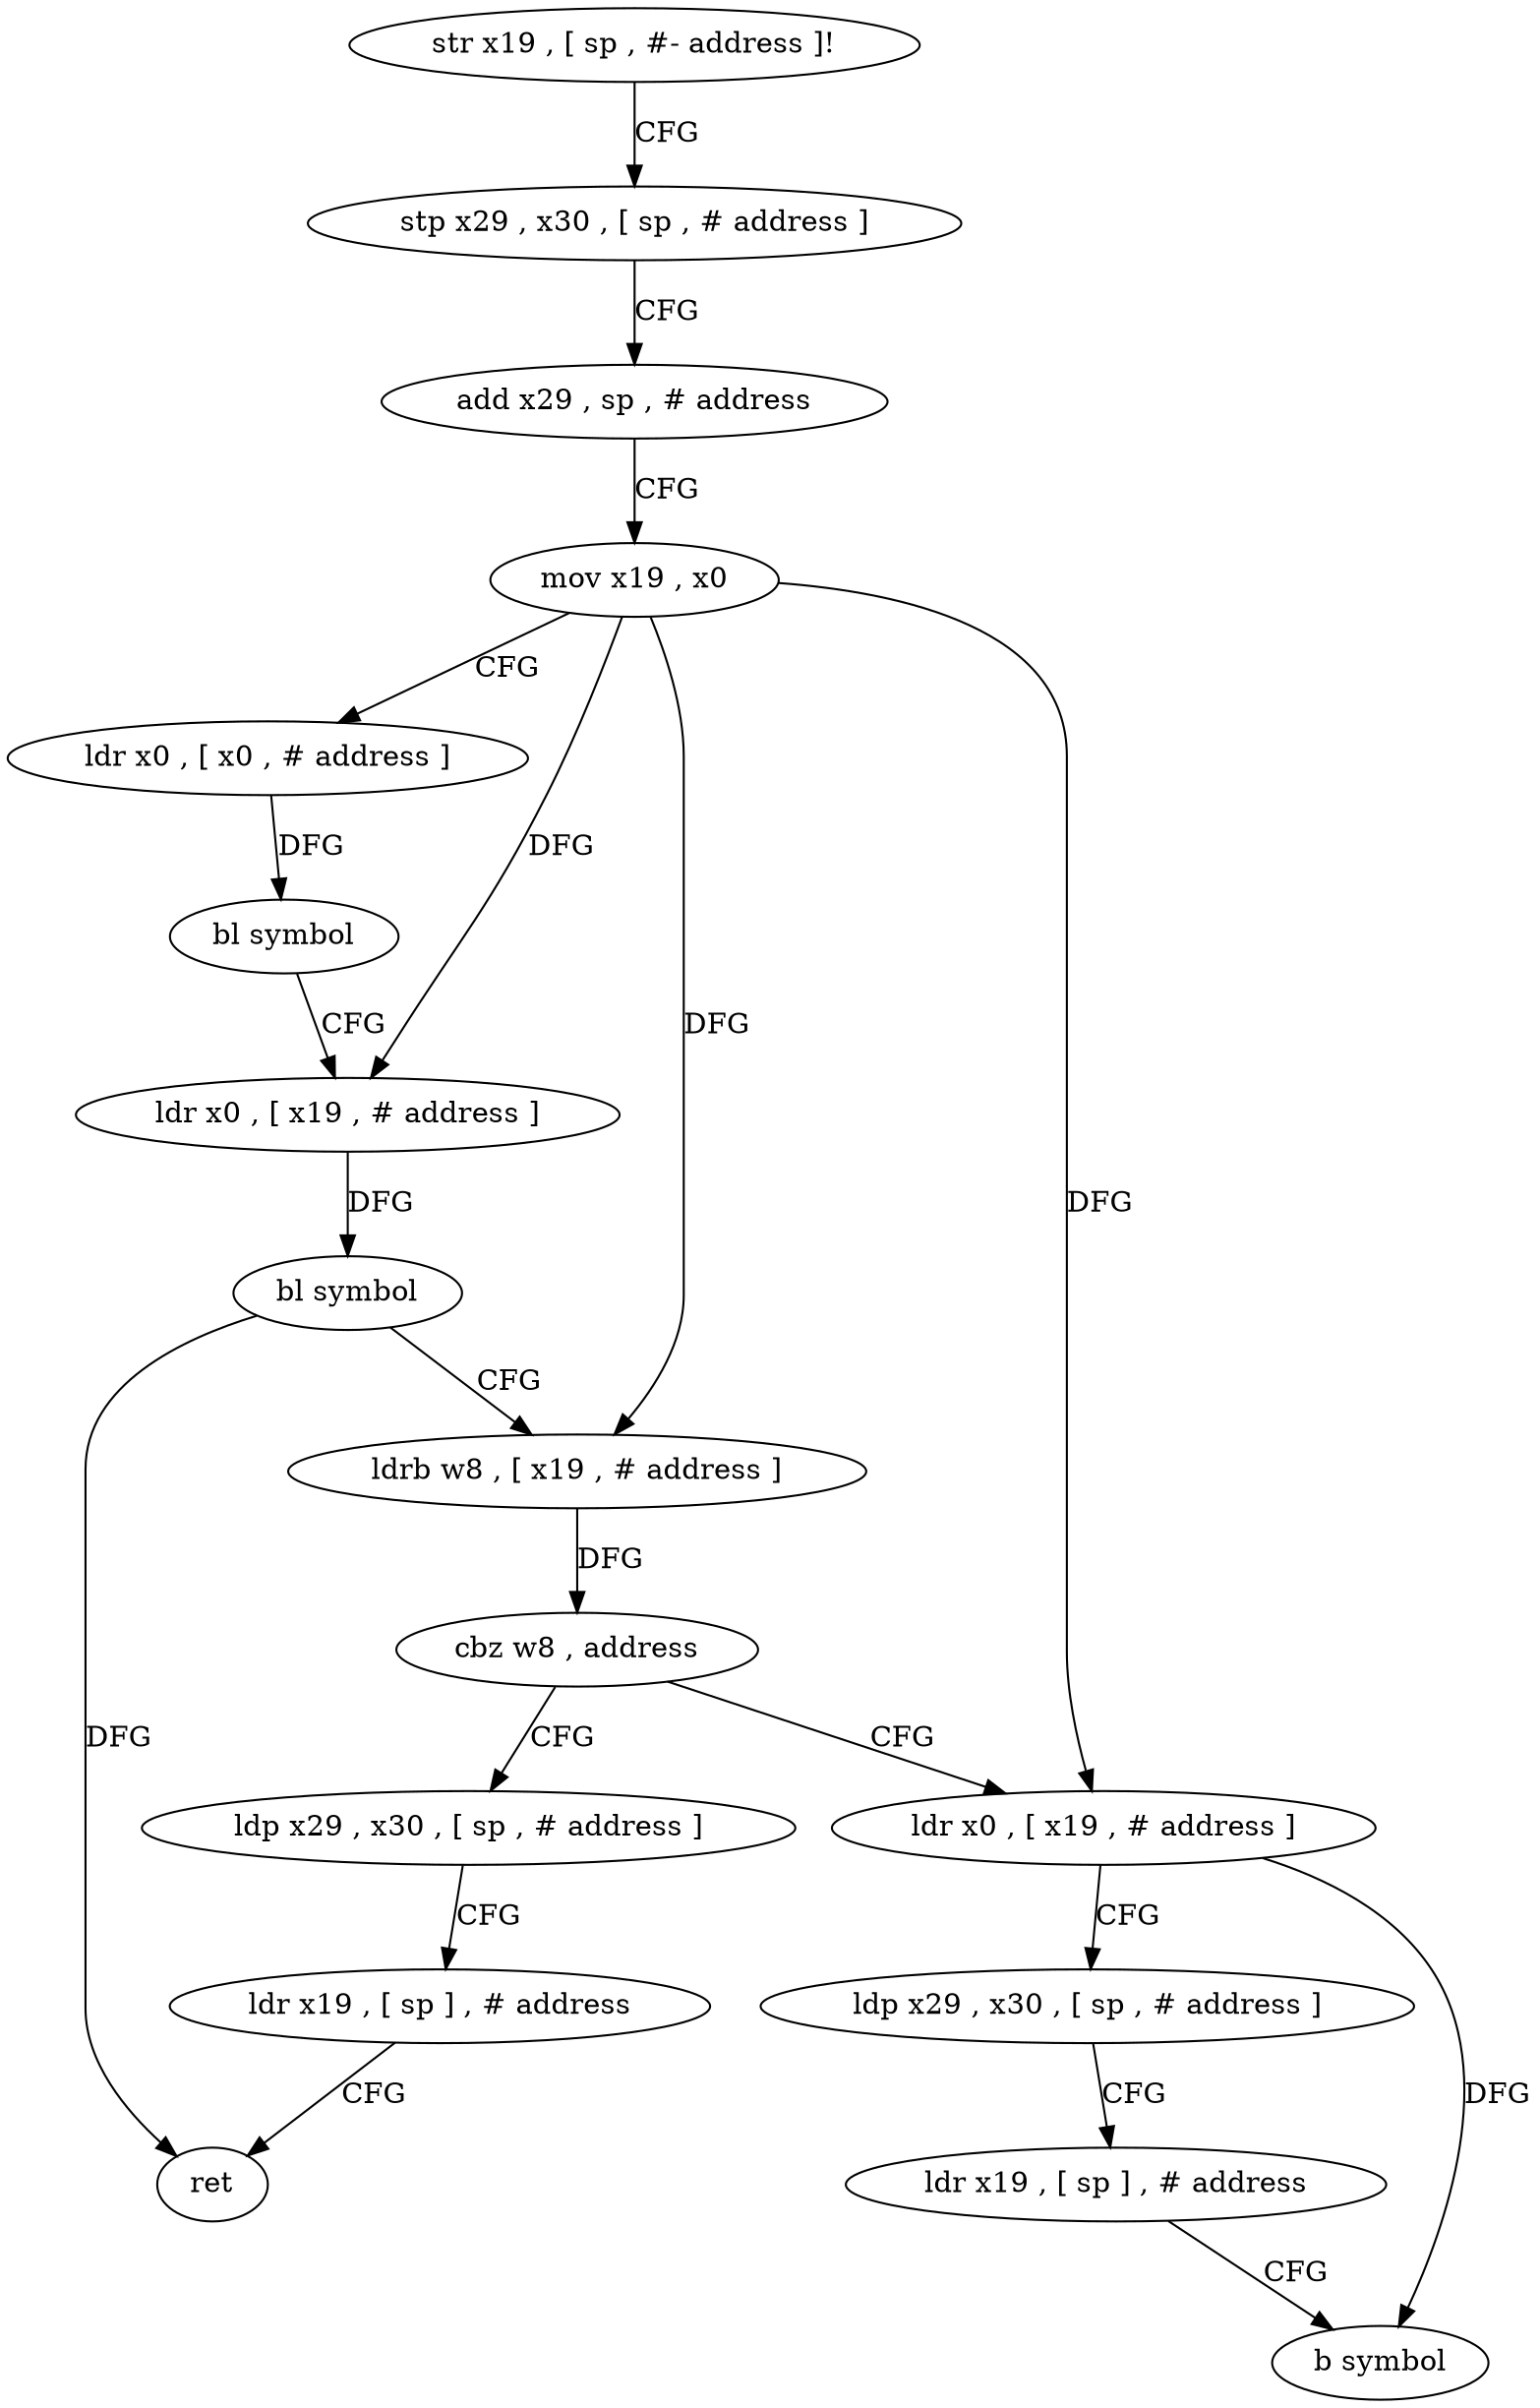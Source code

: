 digraph "func" {
"4222428" [label = "str x19 , [ sp , #- address ]!" ]
"4222432" [label = "stp x29 , x30 , [ sp , # address ]" ]
"4222436" [label = "add x29 , sp , # address" ]
"4222440" [label = "mov x19 , x0" ]
"4222444" [label = "ldr x0 , [ x0 , # address ]" ]
"4222448" [label = "bl symbol" ]
"4222452" [label = "ldr x0 , [ x19 , # address ]" ]
"4222456" [label = "bl symbol" ]
"4222460" [label = "ldrb w8 , [ x19 , # address ]" ]
"4222464" [label = "cbz w8 , address" ]
"4222484" [label = "ldp x29 , x30 , [ sp , # address ]" ]
"4222468" [label = "ldr x0 , [ x19 , # address ]" ]
"4222488" [label = "ldr x19 , [ sp ] , # address" ]
"4222492" [label = "ret" ]
"4222472" [label = "ldp x29 , x30 , [ sp , # address ]" ]
"4222476" [label = "ldr x19 , [ sp ] , # address" ]
"4222480" [label = "b symbol" ]
"4222428" -> "4222432" [ label = "CFG" ]
"4222432" -> "4222436" [ label = "CFG" ]
"4222436" -> "4222440" [ label = "CFG" ]
"4222440" -> "4222444" [ label = "CFG" ]
"4222440" -> "4222452" [ label = "DFG" ]
"4222440" -> "4222460" [ label = "DFG" ]
"4222440" -> "4222468" [ label = "DFG" ]
"4222444" -> "4222448" [ label = "DFG" ]
"4222448" -> "4222452" [ label = "CFG" ]
"4222452" -> "4222456" [ label = "DFG" ]
"4222456" -> "4222460" [ label = "CFG" ]
"4222456" -> "4222492" [ label = "DFG" ]
"4222460" -> "4222464" [ label = "DFG" ]
"4222464" -> "4222484" [ label = "CFG" ]
"4222464" -> "4222468" [ label = "CFG" ]
"4222484" -> "4222488" [ label = "CFG" ]
"4222468" -> "4222472" [ label = "CFG" ]
"4222468" -> "4222480" [ label = "DFG" ]
"4222488" -> "4222492" [ label = "CFG" ]
"4222472" -> "4222476" [ label = "CFG" ]
"4222476" -> "4222480" [ label = "CFG" ]
}
